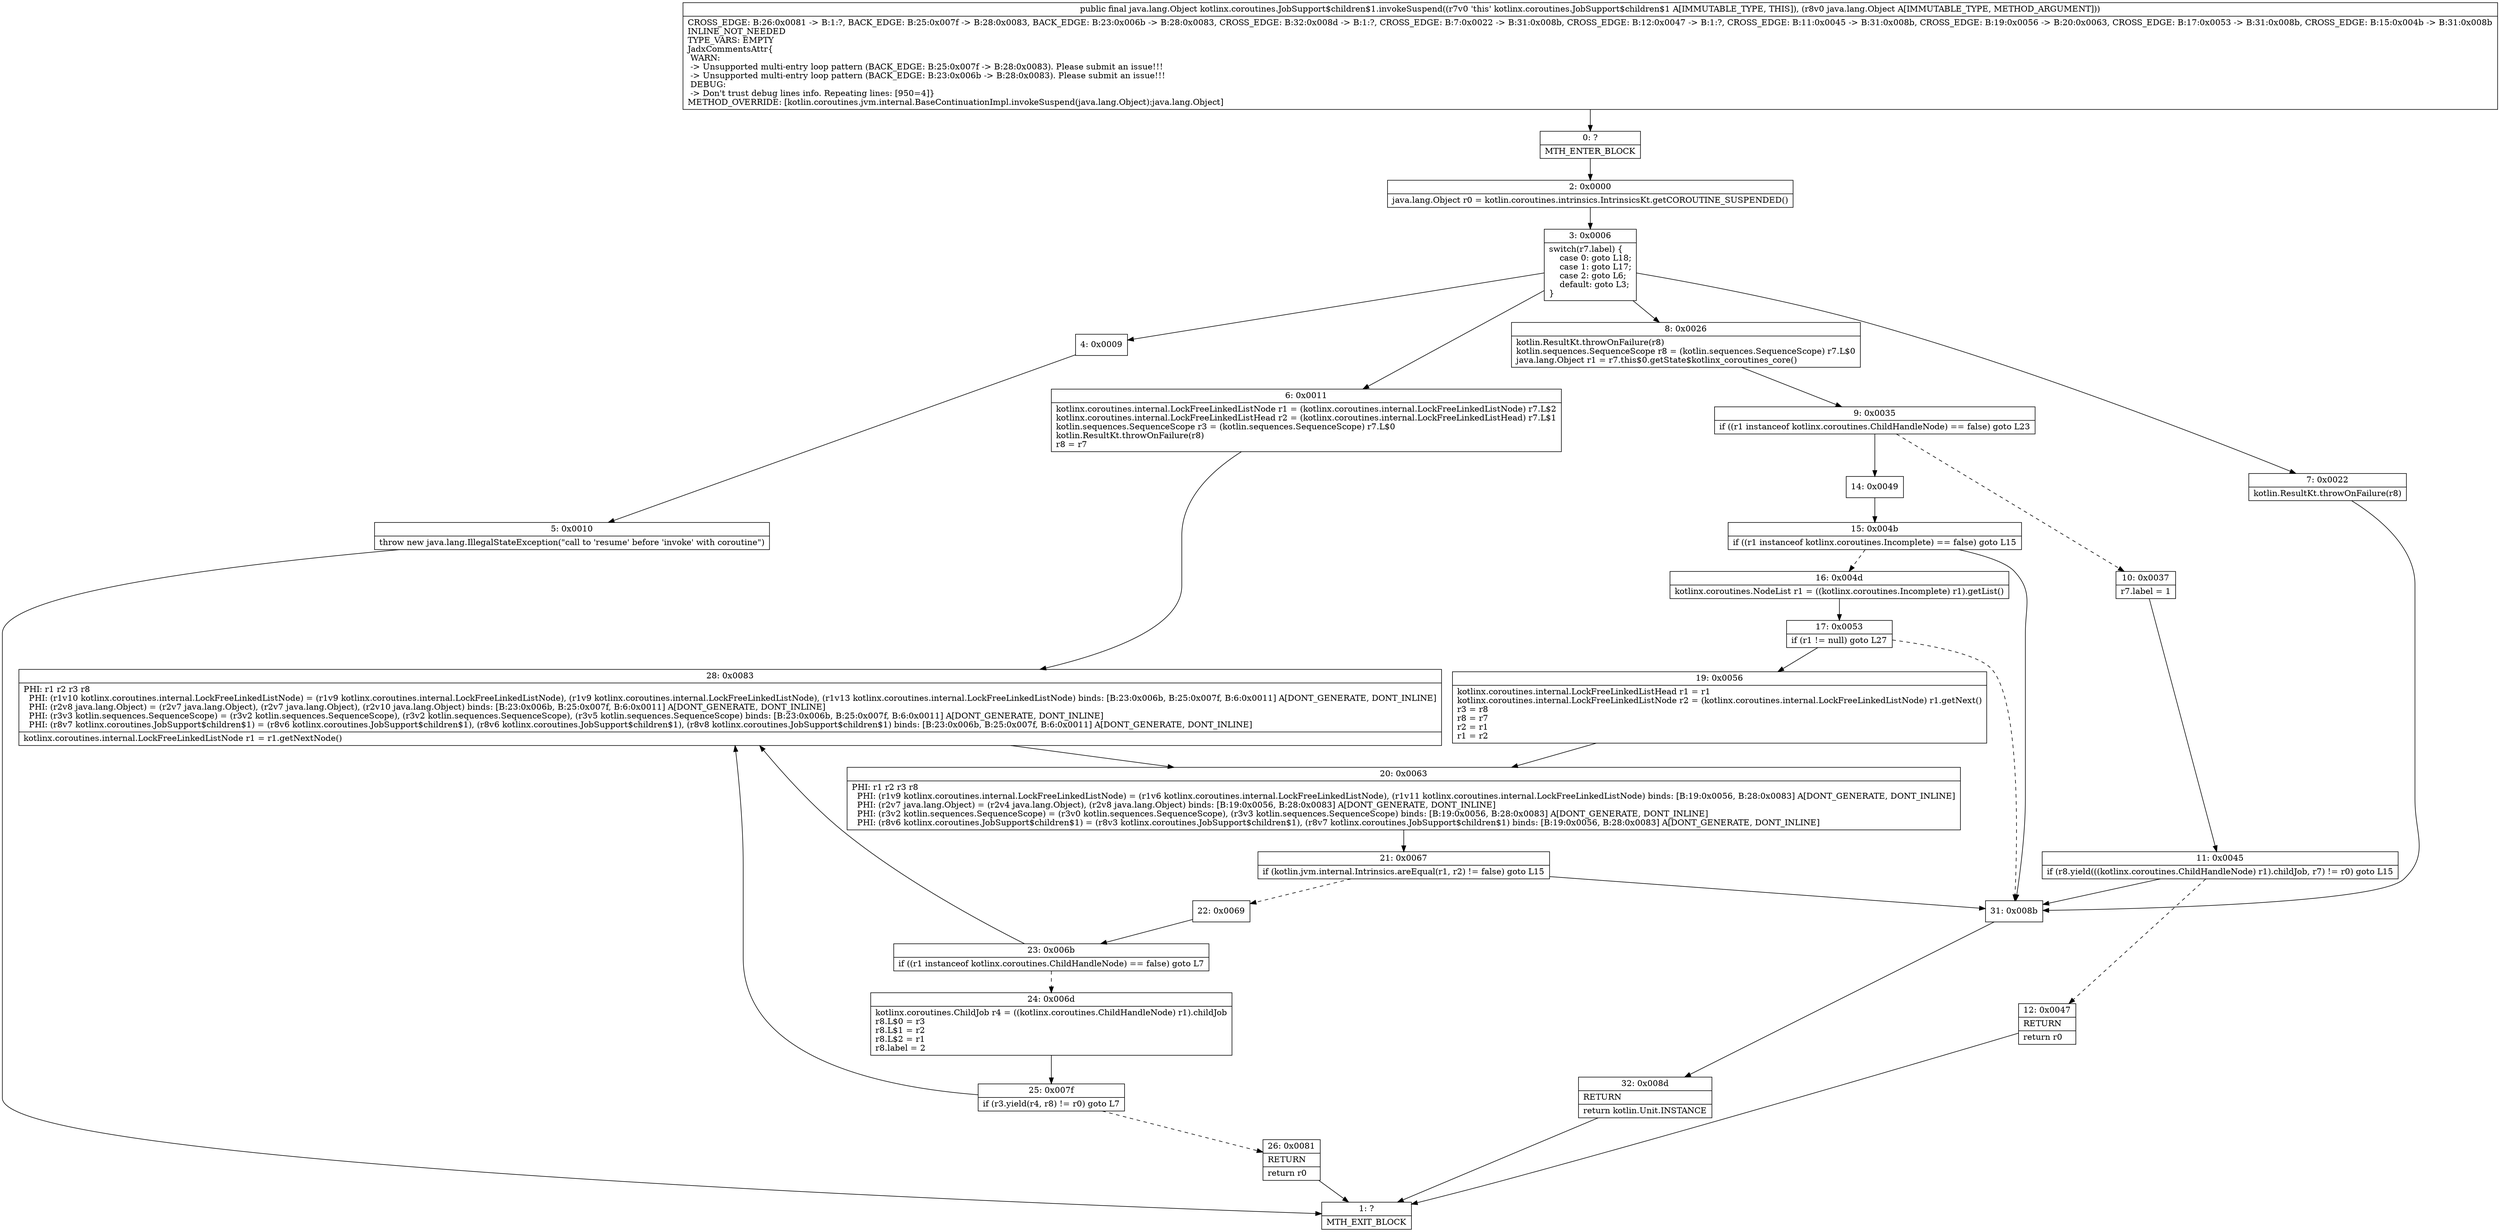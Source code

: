 digraph "CFG forkotlinx.coroutines.JobSupport$children$1.invokeSuspend(Ljava\/lang\/Object;)Ljava\/lang\/Object;" {
Node_0 [shape=record,label="{0\:\ ?|MTH_ENTER_BLOCK\l}"];
Node_2 [shape=record,label="{2\:\ 0x0000|java.lang.Object r0 = kotlin.coroutines.intrinsics.IntrinsicsKt.getCOROUTINE_SUSPENDED()\l}"];
Node_3 [shape=record,label="{3\:\ 0x0006|switch(r7.label) \{\l    case 0: goto L18;\l    case 1: goto L17;\l    case 2: goto L6;\l    default: goto L3;\l\}\l}"];
Node_4 [shape=record,label="{4\:\ 0x0009}"];
Node_5 [shape=record,label="{5\:\ 0x0010|throw new java.lang.IllegalStateException(\"call to 'resume' before 'invoke' with coroutine\")\l}"];
Node_1 [shape=record,label="{1\:\ ?|MTH_EXIT_BLOCK\l}"];
Node_6 [shape=record,label="{6\:\ 0x0011|kotlinx.coroutines.internal.LockFreeLinkedListNode r1 = (kotlinx.coroutines.internal.LockFreeLinkedListNode) r7.L$2\lkotlinx.coroutines.internal.LockFreeLinkedListHead r2 = (kotlinx.coroutines.internal.LockFreeLinkedListHead) r7.L$1\lkotlin.sequences.SequenceScope r3 = (kotlin.sequences.SequenceScope) r7.L$0\lkotlin.ResultKt.throwOnFailure(r8)\lr8 = r7\l}"];
Node_28 [shape=record,label="{28\:\ 0x0083|PHI: r1 r2 r3 r8 \l  PHI: (r1v10 kotlinx.coroutines.internal.LockFreeLinkedListNode) = (r1v9 kotlinx.coroutines.internal.LockFreeLinkedListNode), (r1v9 kotlinx.coroutines.internal.LockFreeLinkedListNode), (r1v13 kotlinx.coroutines.internal.LockFreeLinkedListNode) binds: [B:23:0x006b, B:25:0x007f, B:6:0x0011] A[DONT_GENERATE, DONT_INLINE]\l  PHI: (r2v8 java.lang.Object) = (r2v7 java.lang.Object), (r2v7 java.lang.Object), (r2v10 java.lang.Object) binds: [B:23:0x006b, B:25:0x007f, B:6:0x0011] A[DONT_GENERATE, DONT_INLINE]\l  PHI: (r3v3 kotlin.sequences.SequenceScope) = (r3v2 kotlin.sequences.SequenceScope), (r3v2 kotlin.sequences.SequenceScope), (r3v5 kotlin.sequences.SequenceScope) binds: [B:23:0x006b, B:25:0x007f, B:6:0x0011] A[DONT_GENERATE, DONT_INLINE]\l  PHI: (r8v7 kotlinx.coroutines.JobSupport$children$1) = (r8v6 kotlinx.coroutines.JobSupport$children$1), (r8v6 kotlinx.coroutines.JobSupport$children$1), (r8v8 kotlinx.coroutines.JobSupport$children$1) binds: [B:23:0x006b, B:25:0x007f, B:6:0x0011] A[DONT_GENERATE, DONT_INLINE]\l|kotlinx.coroutines.internal.LockFreeLinkedListNode r1 = r1.getNextNode()\l}"];
Node_20 [shape=record,label="{20\:\ 0x0063|PHI: r1 r2 r3 r8 \l  PHI: (r1v9 kotlinx.coroutines.internal.LockFreeLinkedListNode) = (r1v6 kotlinx.coroutines.internal.LockFreeLinkedListNode), (r1v11 kotlinx.coroutines.internal.LockFreeLinkedListNode) binds: [B:19:0x0056, B:28:0x0083] A[DONT_GENERATE, DONT_INLINE]\l  PHI: (r2v7 java.lang.Object) = (r2v4 java.lang.Object), (r2v8 java.lang.Object) binds: [B:19:0x0056, B:28:0x0083] A[DONT_GENERATE, DONT_INLINE]\l  PHI: (r3v2 kotlin.sequences.SequenceScope) = (r3v0 kotlin.sequences.SequenceScope), (r3v3 kotlin.sequences.SequenceScope) binds: [B:19:0x0056, B:28:0x0083] A[DONT_GENERATE, DONT_INLINE]\l  PHI: (r8v6 kotlinx.coroutines.JobSupport$children$1) = (r8v3 kotlinx.coroutines.JobSupport$children$1), (r8v7 kotlinx.coroutines.JobSupport$children$1) binds: [B:19:0x0056, B:28:0x0083] A[DONT_GENERATE, DONT_INLINE]\l}"];
Node_21 [shape=record,label="{21\:\ 0x0067|if (kotlin.jvm.internal.Intrinsics.areEqual(r1, r2) != false) goto L15\l}"];
Node_22 [shape=record,label="{22\:\ 0x0069}"];
Node_23 [shape=record,label="{23\:\ 0x006b|if ((r1 instanceof kotlinx.coroutines.ChildHandleNode) == false) goto L7\l}"];
Node_24 [shape=record,label="{24\:\ 0x006d|kotlinx.coroutines.ChildJob r4 = ((kotlinx.coroutines.ChildHandleNode) r1).childJob\lr8.L$0 = r3\lr8.L$1 = r2\lr8.L$2 = r1\lr8.label = 2\l}"];
Node_25 [shape=record,label="{25\:\ 0x007f|if (r3.yield(r4, r8) != r0) goto L7\l}"];
Node_26 [shape=record,label="{26\:\ 0x0081|RETURN\l|return r0\l}"];
Node_31 [shape=record,label="{31\:\ 0x008b}"];
Node_32 [shape=record,label="{32\:\ 0x008d|RETURN\l|return kotlin.Unit.INSTANCE\l}"];
Node_7 [shape=record,label="{7\:\ 0x0022|kotlin.ResultKt.throwOnFailure(r8)\l}"];
Node_8 [shape=record,label="{8\:\ 0x0026|kotlin.ResultKt.throwOnFailure(r8)\lkotlin.sequences.SequenceScope r8 = (kotlin.sequences.SequenceScope) r7.L$0\ljava.lang.Object r1 = r7.this$0.getState$kotlinx_coroutines_core()\l}"];
Node_9 [shape=record,label="{9\:\ 0x0035|if ((r1 instanceof kotlinx.coroutines.ChildHandleNode) == false) goto L23\l}"];
Node_10 [shape=record,label="{10\:\ 0x0037|r7.label = 1\l}"];
Node_11 [shape=record,label="{11\:\ 0x0045|if (r8.yield(((kotlinx.coroutines.ChildHandleNode) r1).childJob, r7) != r0) goto L15\l}"];
Node_12 [shape=record,label="{12\:\ 0x0047|RETURN\l|return r0\l}"];
Node_14 [shape=record,label="{14\:\ 0x0049}"];
Node_15 [shape=record,label="{15\:\ 0x004b|if ((r1 instanceof kotlinx.coroutines.Incomplete) == false) goto L15\l}"];
Node_16 [shape=record,label="{16\:\ 0x004d|kotlinx.coroutines.NodeList r1 = ((kotlinx.coroutines.Incomplete) r1).getList()\l}"];
Node_17 [shape=record,label="{17\:\ 0x0053|if (r1 != null) goto L27\l}"];
Node_19 [shape=record,label="{19\:\ 0x0056|kotlinx.coroutines.internal.LockFreeLinkedListHead r1 = r1\lkotlinx.coroutines.internal.LockFreeLinkedListNode r2 = (kotlinx.coroutines.internal.LockFreeLinkedListNode) r1.getNext()\lr3 = r8\lr8 = r7\lr2 = r1\lr1 = r2\l}"];
MethodNode[shape=record,label="{public final java.lang.Object kotlinx.coroutines.JobSupport$children$1.invokeSuspend((r7v0 'this' kotlinx.coroutines.JobSupport$children$1 A[IMMUTABLE_TYPE, THIS]), (r8v0 java.lang.Object A[IMMUTABLE_TYPE, METHOD_ARGUMENT]))  | CROSS_EDGE: B:26:0x0081 \-\> B:1:?, BACK_EDGE: B:25:0x007f \-\> B:28:0x0083, BACK_EDGE: B:23:0x006b \-\> B:28:0x0083, CROSS_EDGE: B:32:0x008d \-\> B:1:?, CROSS_EDGE: B:7:0x0022 \-\> B:31:0x008b, CROSS_EDGE: B:12:0x0047 \-\> B:1:?, CROSS_EDGE: B:11:0x0045 \-\> B:31:0x008b, CROSS_EDGE: B:19:0x0056 \-\> B:20:0x0063, CROSS_EDGE: B:17:0x0053 \-\> B:31:0x008b, CROSS_EDGE: B:15:0x004b \-\> B:31:0x008b\lINLINE_NOT_NEEDED\lTYPE_VARS: EMPTY\lJadxCommentsAttr\{\l WARN: \l \-\> Unsupported multi\-entry loop pattern (BACK_EDGE: B:25:0x007f \-\> B:28:0x0083). Please submit an issue!!!\l \-\> Unsupported multi\-entry loop pattern (BACK_EDGE: B:23:0x006b \-\> B:28:0x0083). Please submit an issue!!!\l DEBUG: \l \-\> Don't trust debug lines info. Repeating lines: [950=4]\}\lMETHOD_OVERRIDE: [kotlin.coroutines.jvm.internal.BaseContinuationImpl.invokeSuspend(java.lang.Object):java.lang.Object]\l}"];
MethodNode -> Node_0;Node_0 -> Node_2;
Node_2 -> Node_3;
Node_3 -> Node_4;
Node_3 -> Node_6;
Node_3 -> Node_7;
Node_3 -> Node_8;
Node_4 -> Node_5;
Node_5 -> Node_1;
Node_6 -> Node_28;
Node_28 -> Node_20;
Node_20 -> Node_21;
Node_21 -> Node_22[style=dashed];
Node_21 -> Node_31;
Node_22 -> Node_23;
Node_23 -> Node_24[style=dashed];
Node_23 -> Node_28;
Node_24 -> Node_25;
Node_25 -> Node_26[style=dashed];
Node_25 -> Node_28;
Node_26 -> Node_1;
Node_31 -> Node_32;
Node_32 -> Node_1;
Node_7 -> Node_31;
Node_8 -> Node_9;
Node_9 -> Node_10[style=dashed];
Node_9 -> Node_14;
Node_10 -> Node_11;
Node_11 -> Node_12[style=dashed];
Node_11 -> Node_31;
Node_12 -> Node_1;
Node_14 -> Node_15;
Node_15 -> Node_16[style=dashed];
Node_15 -> Node_31;
Node_16 -> Node_17;
Node_17 -> Node_19;
Node_17 -> Node_31[style=dashed];
Node_19 -> Node_20;
}

